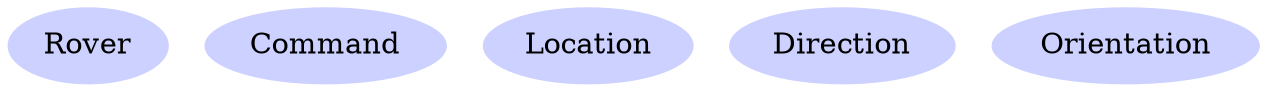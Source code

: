digraph mars_rover_modeling {
 ratio = fill;
 node [style=filled, color="0.650 0.200 1.000"];
 Rover;
 Command;
 Location;
 Direction;
 Orientation;
}